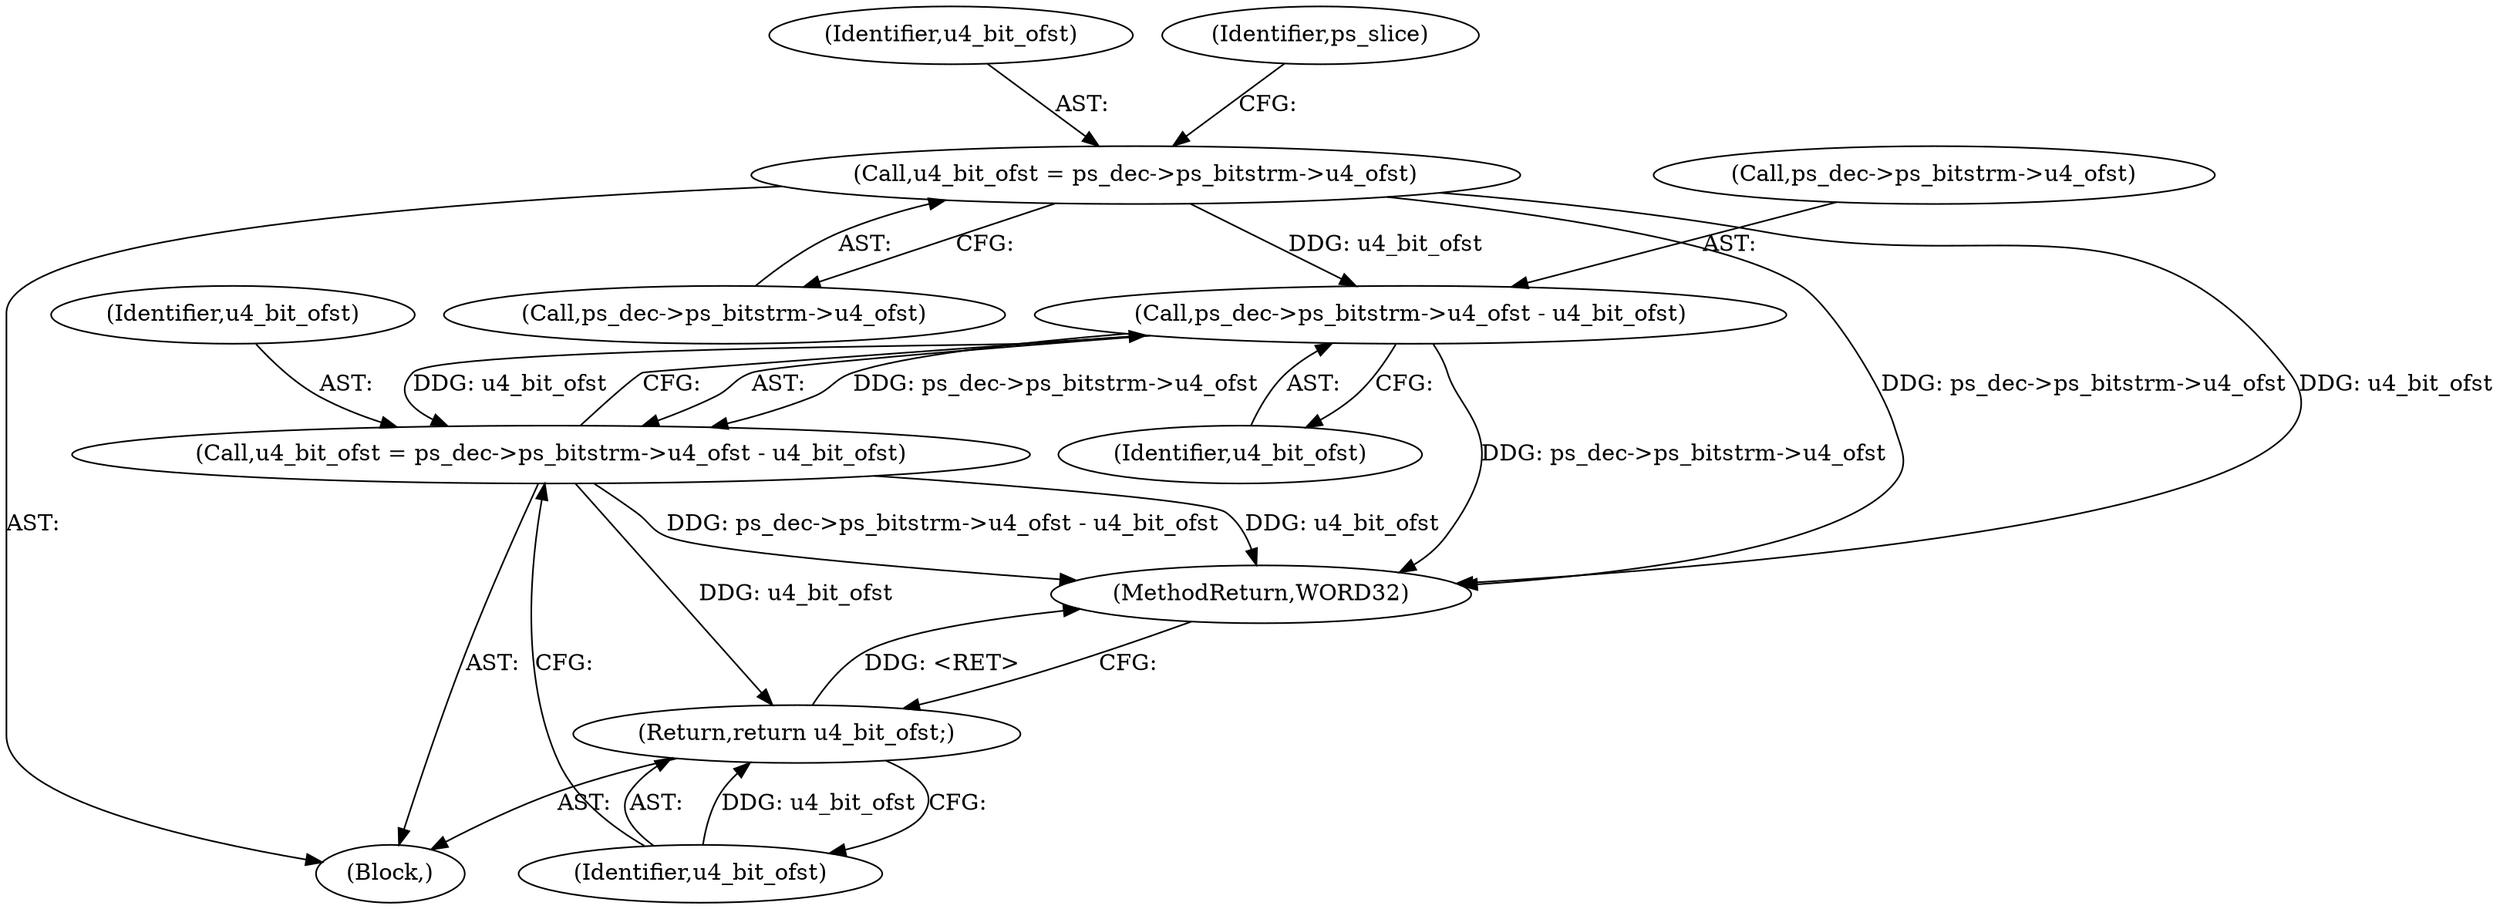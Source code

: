 digraph "0_Android_6c327afb263837bc90760c55c6605b26161a4eb9@pointer" {
"1000142" [label="(Call,u4_bit_ofst = ps_dec->ps_bitstrm->u4_ofst)"];
"1000378" [label="(Call,ps_dec->ps_bitstrm->u4_ofst - u4_bit_ofst)"];
"1000376" [label="(Call,u4_bit_ofst = ps_dec->ps_bitstrm->u4_ofst - u4_bit_ofst)"];
"1000385" [label="(Return,return u4_bit_ofst;)"];
"1000378" [label="(Call,ps_dec->ps_bitstrm->u4_ofst - u4_bit_ofst)"];
"1000103" [label="(Block,)"];
"1000384" [label="(Identifier,u4_bit_ofst)"];
"1000379" [label="(Call,ps_dec->ps_bitstrm->u4_ofst)"];
"1000142" [label="(Call,u4_bit_ofst = ps_dec->ps_bitstrm->u4_ofst)"];
"1000376" [label="(Call,u4_bit_ofst = ps_dec->ps_bitstrm->u4_ofst - u4_bit_ofst)"];
"1000143" [label="(Identifier,u4_bit_ofst)"];
"1000144" [label="(Call,ps_dec->ps_bitstrm->u4_ofst)"];
"1000151" [label="(Identifier,ps_slice)"];
"1000385" [label="(Return,return u4_bit_ofst;)"];
"1000377" [label="(Identifier,u4_bit_ofst)"];
"1000387" [label="(MethodReturn,WORD32)"];
"1000386" [label="(Identifier,u4_bit_ofst)"];
"1000142" -> "1000103"  [label="AST: "];
"1000142" -> "1000144"  [label="CFG: "];
"1000143" -> "1000142"  [label="AST: "];
"1000144" -> "1000142"  [label="AST: "];
"1000151" -> "1000142"  [label="CFG: "];
"1000142" -> "1000387"  [label="DDG: ps_dec->ps_bitstrm->u4_ofst"];
"1000142" -> "1000387"  [label="DDG: u4_bit_ofst"];
"1000142" -> "1000378"  [label="DDG: u4_bit_ofst"];
"1000378" -> "1000376"  [label="AST: "];
"1000378" -> "1000384"  [label="CFG: "];
"1000379" -> "1000378"  [label="AST: "];
"1000384" -> "1000378"  [label="AST: "];
"1000376" -> "1000378"  [label="CFG: "];
"1000378" -> "1000387"  [label="DDG: ps_dec->ps_bitstrm->u4_ofst"];
"1000378" -> "1000376"  [label="DDG: ps_dec->ps_bitstrm->u4_ofst"];
"1000378" -> "1000376"  [label="DDG: u4_bit_ofst"];
"1000376" -> "1000103"  [label="AST: "];
"1000377" -> "1000376"  [label="AST: "];
"1000386" -> "1000376"  [label="CFG: "];
"1000376" -> "1000387"  [label="DDG: u4_bit_ofst"];
"1000376" -> "1000387"  [label="DDG: ps_dec->ps_bitstrm->u4_ofst - u4_bit_ofst"];
"1000376" -> "1000385"  [label="DDG: u4_bit_ofst"];
"1000385" -> "1000103"  [label="AST: "];
"1000385" -> "1000386"  [label="CFG: "];
"1000386" -> "1000385"  [label="AST: "];
"1000387" -> "1000385"  [label="CFG: "];
"1000385" -> "1000387"  [label="DDG: <RET>"];
"1000386" -> "1000385"  [label="DDG: u4_bit_ofst"];
}
